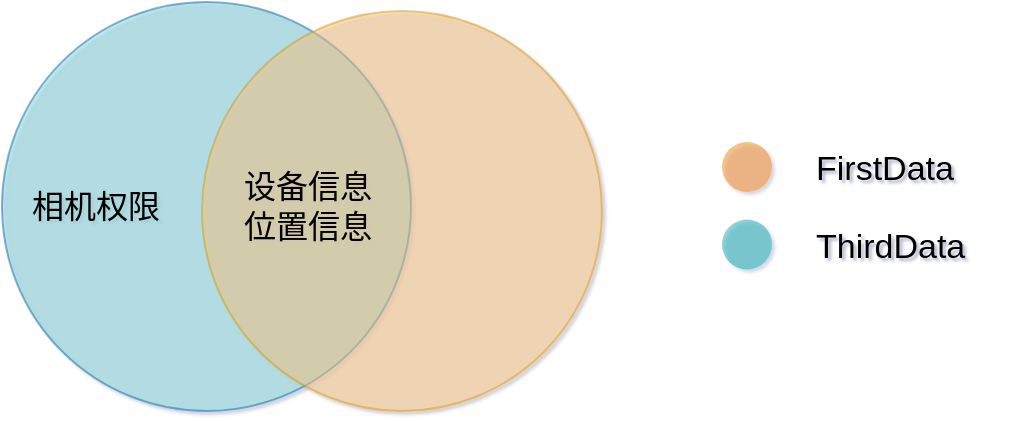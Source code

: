 <mxfile version="24.4.13" type="github">
  <diagram id="3228e29e-7158-1315-38df-8450db1d8a1d" name="Page-1">
    <mxGraphModel dx="753" dy="526" grid="1" gridSize="10" guides="1" tooltips="1" connect="1" arrows="1" fold="1" page="1" pageScale="1" pageWidth="1169" pageHeight="827" background="none" math="0" shadow="1">
      <root>
        <mxCell id="0" />
        <mxCell id="1" parent="0" />
        <mxCell id="21635" value="&lt;div style=&quot;text-align: center ; font-size: 16px&quot;&gt;&lt;br&gt;&lt;/div&gt;" style="ellipse;whiteSpace=wrap;html=1;aspect=fixed;rounded=1;shadow=0;glass=0;labelBackgroundColor=none;strokeColor=none;strokeWidth=1;fillColor=#F08705;gradientColor=none;fontFamily=Helvetica;fontSize=16;fontColor=#2F5B7C;align=center;opacity=50;verticalAlign=top;spacing=15;" parent="1" vertex="1">
          <mxGeometry x="660" y="379" width="25" height="25" as="geometry" />
        </mxCell>
        <mxCell id="21638" value="&lt;font color=&quot;#000000&quot;&gt;相机权限&lt;/font&gt;" style="ellipse;whiteSpace=wrap;html=1;aspect=fixed;rounded=1;shadow=0;glass=0;labelBackgroundColor=none;strokeColor=#006EAF;strokeWidth=1;fillColor=#88d4da;fontFamily=Helvetica;fontSize=16;fontColor=#ffffff;align=left;opacity=50;spacing=15;" parent="1" vertex="1">
          <mxGeometry x="300" y="309" width="204.5" height="204.5" as="geometry" />
        </mxCell>
        <mxCell id="21639" value="" style="ellipse;whiteSpace=wrap;html=1;aspect=fixed;rounded=1;shadow=0;glass=0;labelBackgroundColor=none;strokeColor=#d79b00;strokeWidth=1;fillColor=#f7c382;fontFamily=Helvetica;fontSize=16;align=right;opacity=50;spacing=15;movable=1;resizable=1;rotatable=1;deletable=1;editable=1;locked=0;connectable=1;" parent="1" vertex="1">
          <mxGeometry x="400" y="313.5" width="200" height="200" as="geometry" />
        </mxCell>
        <mxCell id="21642" value="&lt;font color=&quot;#000000&quot;&gt;设备信息&lt;/font&gt;&lt;div&gt;&lt;font color=&quot;#000000&quot;&gt;位置信息&lt;/font&gt;&lt;/div&gt;" style="text;html=1;strokeColor=none;fillColor=none;align=center;verticalAlign=middle;whiteSpace=wrap;rounded=0;shadow=0;glass=0;labelBackgroundColor=none;fontFamily=Helvetica;fontSize=16;fontColor=#2F5B7C;movable=1;resizable=1;rotatable=1;deletable=1;editable=1;locked=0;connectable=1;" parent="1" vertex="1">
          <mxGeometry x="410" y="400.63" width="85.5" height="21.25" as="geometry" />
        </mxCell>
        <mxCell id="21644" value="ThirdData" style="text;resizable=0;points=[];autosize=1;align=left;verticalAlign=top;spacingTop=-4;fontSize=17;fontFamily=Helvetica;fontColor=#000000;textShadow=0;" parent="1" vertex="1">
          <mxGeometry x="705" y="417.75" width="100" height="30" as="geometry" />
        </mxCell>
        <mxCell id="21645" value="" style="ellipse;whiteSpace=wrap;html=1;aspect=fixed;rounded=1;shadow=0;glass=0;labelBackgroundColor=none;strokeColor=none;strokeWidth=1;fillColor=#12AAB5;gradientColor=none;fontFamily=Helvetica;fontSize=16;fontColor=#2F5B7C;align=center;opacity=50;spacing=15;" parent="1" vertex="1">
          <mxGeometry x="660" y="417.75" width="25" height="25" as="geometry" />
        </mxCell>
        <mxCell id="21648" value="FirstData" style="text;resizable=0;points=[];autosize=1;align=left;verticalAlign=top;spacingTop=-4;fontSize=17;fontFamily=Helvetica;fontColor=#000000;textShadow=0;" parent="1" vertex="1">
          <mxGeometry x="705" y="379" width="90" height="30" as="geometry" />
        </mxCell>
      </root>
    </mxGraphModel>
  </diagram>
</mxfile>
